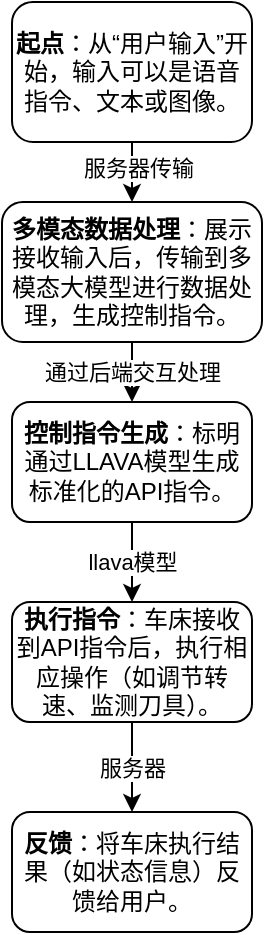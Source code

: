 <mxfile version="24.7.16">
  <diagram name="第 1 页" id="TolP7jTIvtSe04NQRKAJ">
    <mxGraphModel dx="984" dy="659" grid="1" gridSize="10" guides="1" tooltips="1" connect="1" arrows="1" fold="1" page="1" pageScale="1" pageWidth="827" pageHeight="1169" math="0" shadow="0">
      <root>
        <mxCell id="0" />
        <mxCell id="1" parent="0" />
        <mxCell id="qb3vGGkV9nDEWLTlR3LK-12" value="" style="edgeStyle=orthogonalEdgeStyle;rounded=0;orthogonalLoop=1;jettySize=auto;html=1;" edge="1" parent="1" source="qb3vGGkV9nDEWLTlR3LK-7" target="qb3vGGkV9nDEWLTlR3LK-8">
          <mxGeometry relative="1" as="geometry" />
        </mxCell>
        <mxCell id="qb3vGGkV9nDEWLTlR3LK-16" value="服务器传输" style="edgeLabel;html=1;align=center;verticalAlign=middle;resizable=0;points=[];" vertex="1" connectable="0" parent="qb3vGGkV9nDEWLTlR3LK-12">
          <mxGeometry x="0.32" y="3" relative="1" as="geometry">
            <mxPoint as="offset" />
          </mxGeometry>
        </mxCell>
        <mxCell id="qb3vGGkV9nDEWLTlR3LK-7" value="&lt;strong&gt;起点&lt;/strong&gt;：从“用户输入”开始，输入可以是语音指令、文本或图像。" style="rounded=1;whiteSpace=wrap;html=1;" vertex="1" parent="1">
          <mxGeometry x="160" y="120" width="120" height="70" as="geometry" />
        </mxCell>
        <mxCell id="qb3vGGkV9nDEWLTlR3LK-13" value="通过后端交互处理" style="edgeStyle=orthogonalEdgeStyle;rounded=0;orthogonalLoop=1;jettySize=auto;html=1;" edge="1" parent="1" source="qb3vGGkV9nDEWLTlR3LK-8" target="qb3vGGkV9nDEWLTlR3LK-9">
          <mxGeometry relative="1" as="geometry" />
        </mxCell>
        <mxCell id="qb3vGGkV9nDEWLTlR3LK-8" value="&lt;strong&gt;多模态数据处理&lt;/strong&gt;：展示接收输入后，传输到多模态大模型进行数据处理，生成控制指令。" style="rounded=1;whiteSpace=wrap;html=1;" vertex="1" parent="1">
          <mxGeometry x="155" y="220" width="130" height="70" as="geometry" />
        </mxCell>
        <mxCell id="qb3vGGkV9nDEWLTlR3LK-14" value="llava模型" style="edgeStyle=orthogonalEdgeStyle;rounded=0;orthogonalLoop=1;jettySize=auto;html=1;" edge="1" parent="1" source="qb3vGGkV9nDEWLTlR3LK-9" target="qb3vGGkV9nDEWLTlR3LK-10">
          <mxGeometry relative="1" as="geometry" />
        </mxCell>
        <mxCell id="qb3vGGkV9nDEWLTlR3LK-9" value="&lt;strong&gt;控制指令生成&lt;/strong&gt;：标明通过LLAVA模型生成标准化的API指令。" style="rounded=1;whiteSpace=wrap;html=1;" vertex="1" parent="1">
          <mxGeometry x="160" y="320" width="120" height="60" as="geometry" />
        </mxCell>
        <mxCell id="qb3vGGkV9nDEWLTlR3LK-15" value="服务器" style="edgeStyle=orthogonalEdgeStyle;rounded=0;orthogonalLoop=1;jettySize=auto;html=1;" edge="1" parent="1" source="qb3vGGkV9nDEWLTlR3LK-10" target="qb3vGGkV9nDEWLTlR3LK-11">
          <mxGeometry relative="1" as="geometry" />
        </mxCell>
        <mxCell id="qb3vGGkV9nDEWLTlR3LK-10" value="&lt;strong&gt;执行指令&lt;/strong&gt;：车床接收到API指令后，执行相应操作（如调节转速、监测刀具）。" style="rounded=1;whiteSpace=wrap;html=1;" vertex="1" parent="1">
          <mxGeometry x="160" y="420" width="120" height="60" as="geometry" />
        </mxCell>
        <mxCell id="qb3vGGkV9nDEWLTlR3LK-11" value="&lt;strong&gt;反馈&lt;/strong&gt;：将车床执行结果（如状态信息）反馈给用户。" style="rounded=1;whiteSpace=wrap;html=1;" vertex="1" parent="1">
          <mxGeometry x="160" y="525" width="120" height="60" as="geometry" />
        </mxCell>
      </root>
    </mxGraphModel>
  </diagram>
</mxfile>
